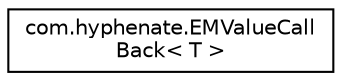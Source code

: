 digraph "类继承关系图"
{
  edge [fontname="Helvetica",fontsize="10",labelfontname="Helvetica",labelfontsize="10"];
  node [fontname="Helvetica",fontsize="10",shape=record];
  rankdir="LR";
  Node1 [label="com.hyphenate.EMValueCall\lBack\< T \>",height=0.2,width=0.4,color="black", fillcolor="white", style="filled",URL="$interfacecom_1_1hyphenate_1_1EMValueCallBack.html"];
}
